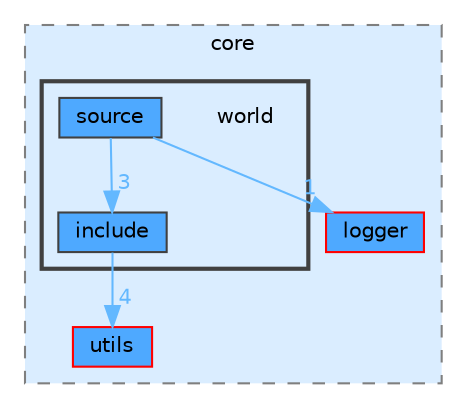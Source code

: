 digraph "lib/core/world"
{
 // LATEX_PDF_SIZE
  bgcolor="transparent";
  edge [fontname=Helvetica,fontsize=10,labelfontname=Helvetica,labelfontsize=10];
  node [fontname=Helvetica,fontsize=10,shape=box,height=0.2,width=0.4];
  compound=true
  subgraph clusterdir_a2d5e495f4b604d04f57d90095a59dd6 {
    graph [ bgcolor="#daedff", pencolor="grey50", label="core", fontname=Helvetica,fontsize=10 style="filled,dashed", URL="dir_a2d5e495f4b604d04f57d90095a59dd6.html",tooltip=""]
  dir_3abd7e524b18be2791e1cb82bd099322 [label="logger", fillcolor="#4ea9ff", color="red", style="filled", URL="dir_3abd7e524b18be2791e1cb82bd099322.html",tooltip=""];
  dir_7424ed62543de5b0130e05639ffdcfce [label="utils", fillcolor="#4ea9ff", color="red", style="filled", URL="dir_7424ed62543de5b0130e05639ffdcfce.html",tooltip=""];
  subgraph clusterdir_7eff1fcf245d21a0d58aab4335d9982c {
    graph [ bgcolor="#daedff", pencolor="grey25", label="", fontname=Helvetica,fontsize=10 style="filled,bold", URL="dir_7eff1fcf245d21a0d58aab4335d9982c.html",tooltip=""]
    dir_7eff1fcf245d21a0d58aab4335d9982c [shape=plaintext, label="world"];
  dir_08c26d997c7cae82881026b21a87614d [label="include", fillcolor="#4ea9ff", color="grey25", style="filled", URL="dir_08c26d997c7cae82881026b21a87614d.html",tooltip=""];
  dir_67551444322441f13d23c9e259c0ee64 [label="source", fillcolor="#4ea9ff", color="grey25", style="filled", URL="dir_67551444322441f13d23c9e259c0ee64.html",tooltip=""];
  }
  }
  dir_08c26d997c7cae82881026b21a87614d->dir_7424ed62543de5b0130e05639ffdcfce [headlabel="4", labeldistance=1.5 headhref="dir_000012_000025.html" color="steelblue1" fontcolor="steelblue1"];
  dir_67551444322441f13d23c9e259c0ee64->dir_08c26d997c7cae82881026b21a87614d [headlabel="3", labeldistance=1.5 headhref="dir_000024_000012.html" color="steelblue1" fontcolor="steelblue1"];
  dir_67551444322441f13d23c9e259c0ee64->dir_3abd7e524b18be2791e1cb82bd099322 [headlabel="1", labeldistance=1.5 headhref="dir_000024_000015.html" color="steelblue1" fontcolor="steelblue1"];
}

